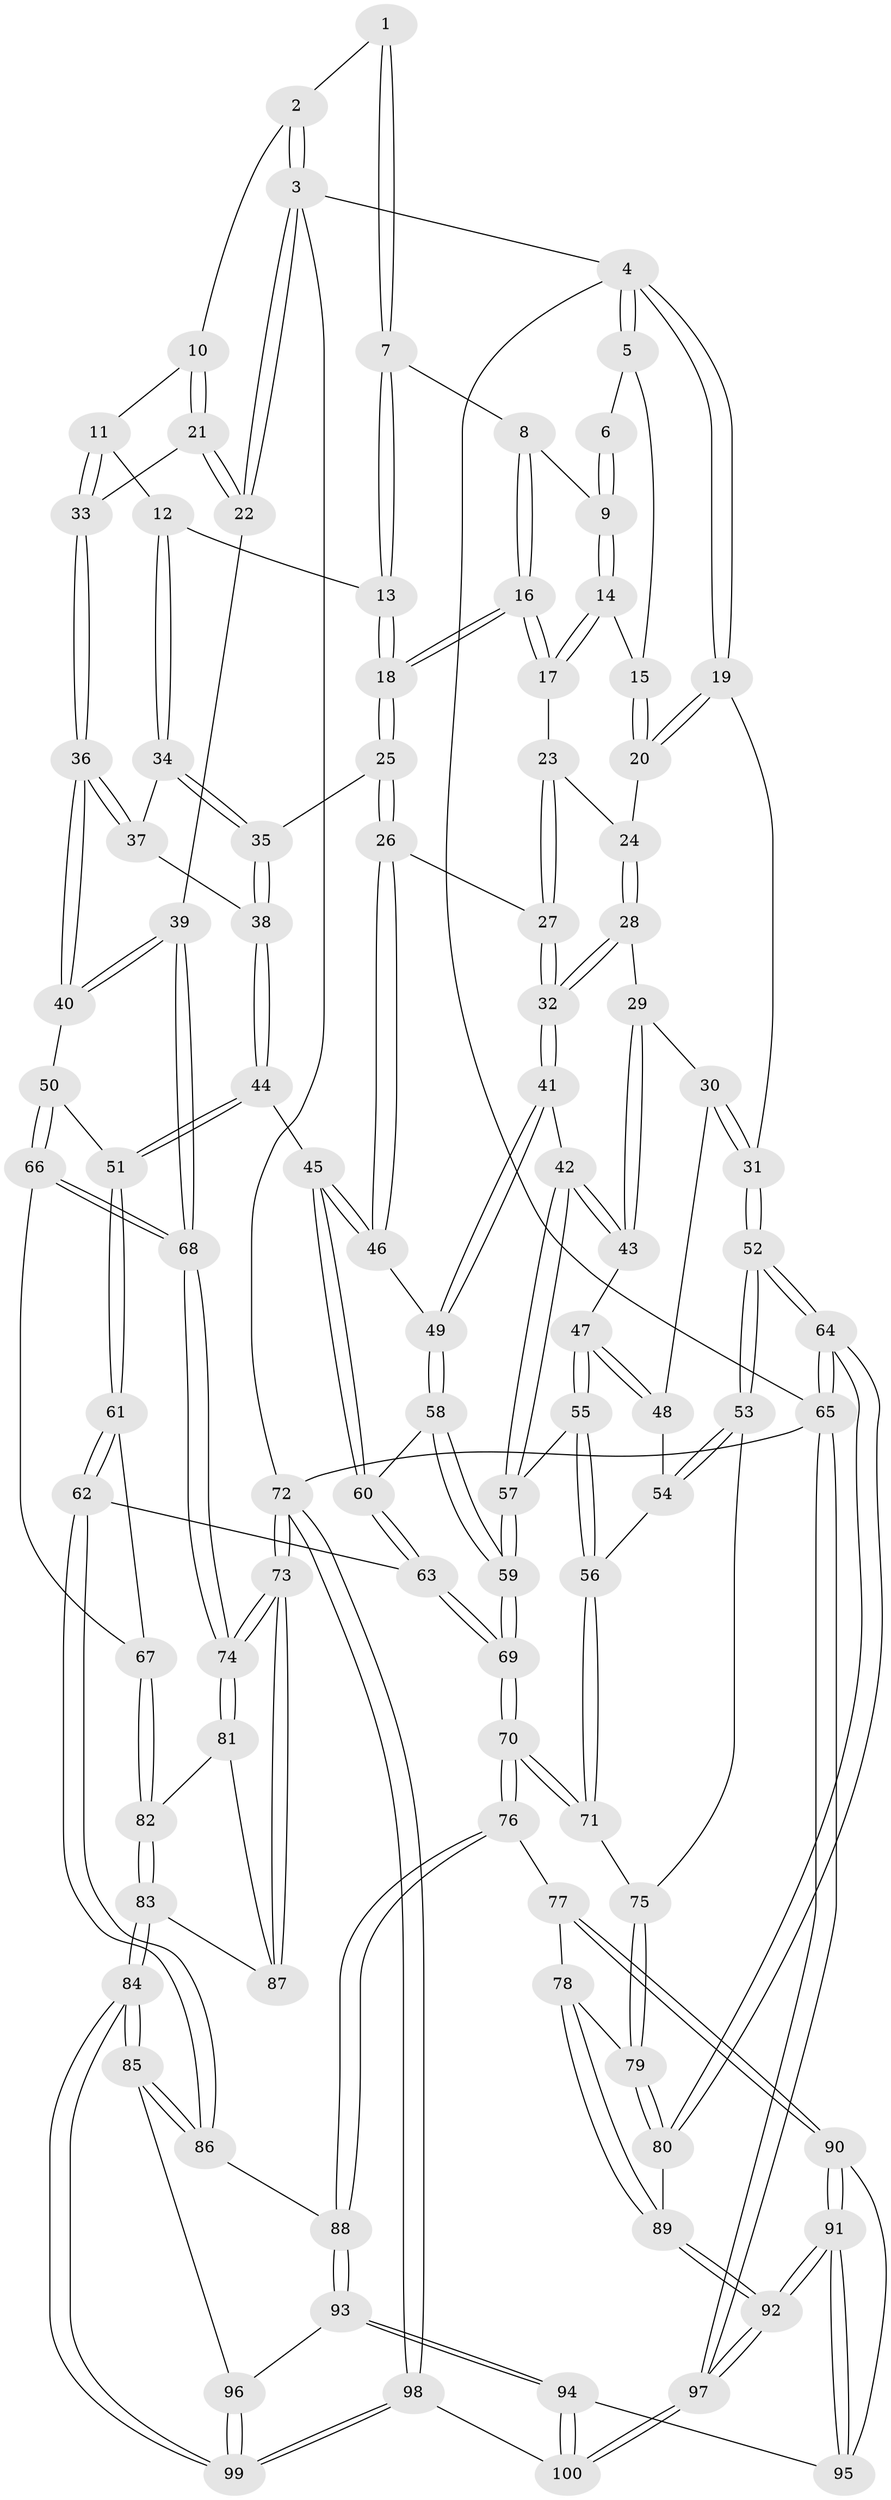 // coarse degree distribution, {3: 0.13114754098360656, 5: 0.3442622950819672, 6: 0.11475409836065574, 4: 0.3770491803278688, 7: 0.01639344262295082, 2: 0.01639344262295082}
// Generated by graph-tools (version 1.1) at 2025/24/03/03/25 07:24:34]
// undirected, 100 vertices, 247 edges
graph export_dot {
graph [start="1"]
  node [color=gray90,style=filled];
  1 [pos="+0.6435715161451842+0"];
  2 [pos="+0.78474083578886+0"];
  3 [pos="+1+0"];
  4 [pos="+0+0"];
  5 [pos="+0.36183431940304916+0"];
  6 [pos="+0.3799933650623258+0"];
  7 [pos="+0.6249730767984342+0"];
  8 [pos="+0.5340182179732221+0.08653340116541326"];
  9 [pos="+0.5013497167071861+0.08221786292746171"];
  10 [pos="+0.8398884867782973+0.057752522572366745"];
  11 [pos="+0.7433687451793969+0.15869352889354704"];
  12 [pos="+0.7158237978079353+0.16593686839151786"];
  13 [pos="+0.6800083865482539+0.15471998994527256"];
  14 [pos="+0.4100702677923867+0.1235571352789736"];
  15 [pos="+0.33867712666338023+0.025507002826419593"];
  16 [pos="+0.5617095499171477+0.2011366108639853"];
  17 [pos="+0.41415353323724147+0.1464758546729419"];
  18 [pos="+0.5709375509966315+0.2111362869279895"];
  19 [pos="+0+0"];
  20 [pos="+0.2368736430338308+0.1247677995709084"];
  21 [pos="+0.9823024748043512+0.1578715256274268"];
  22 [pos="+1+0.11485827524764035"];
  23 [pos="+0.4015399800370599+0.17473528760210194"];
  24 [pos="+0.2450525430392085+0.1679585825508741"];
  25 [pos="+0.5557469819334365+0.27902291889727254"];
  26 [pos="+0.5483423891150305+0.28832656654829375"];
  27 [pos="+0.3759911672462702+0.2943519166252238"];
  28 [pos="+0.24525071066439785+0.256512616102496"];
  29 [pos="+0.19863753254834282+0.28479227312155897"];
  30 [pos="+0.17874752127529295+0.2925084467078347"];
  31 [pos="+0+0.16876914599225906"];
  32 [pos="+0.3701615716312722+0.2989635759288269"];
  33 [pos="+0.8816329318771794+0.26365849777828715"];
  34 [pos="+0.7244063685610297+0.2792230848536303"];
  35 [pos="+0.6392060629225177+0.30416112236016624"];
  36 [pos="+0.8634384013191019+0.3455365555700381"];
  37 [pos="+0.7348462722671562+0.29281550044266863"];
  38 [pos="+0.6885772633175531+0.3858507112269016"];
  39 [pos="+1+0.3690192598060766"];
  40 [pos="+0.87544619080468+0.3967167207139811"];
  41 [pos="+0.3685464437014783+0.3725852148579242"];
  42 [pos="+0.29865248588669335+0.44394085493617286"];
  43 [pos="+0.2984917001955615+0.44387616833057475"];
  44 [pos="+0.6893158735801542+0.44104351365577843"];
  45 [pos="+0.6512192781084921+0.4574714113559374"];
  46 [pos="+0.5516345050635891+0.335555124789908"];
  47 [pos="+0.19728014187776313+0.42604789550323496"];
  48 [pos="+0.17062267249424143+0.408198094618791"];
  49 [pos="+0.4693985298048098+0.45564117473398497"];
  50 [pos="+0.8442686842065381+0.45911181780137833"];
  51 [pos="+0.8434283794836559+0.4593547797296944"];
  52 [pos="+0+0.47920794335769273"];
  53 [pos="+0+0.49011298768390715"];
  54 [pos="+0.1500521084156898+0.42009527258650775"];
  55 [pos="+0.19311310874655427+0.5465689400435858"];
  56 [pos="+0.15757920083323082+0.5662057657487117"];
  57 [pos="+0.3037847972172434+0.5302513218382257"];
  58 [pos="+0.4863258848685977+0.5146940472207663"];
  59 [pos="+0.35173469215893255+0.5843528095470205"];
  60 [pos="+0.5806653570332598+0.5582202899815268"];
  61 [pos="+0.6954014734121127+0.6692445473201866"];
  62 [pos="+0.6277382686951417+0.6853063377691279"];
  63 [pos="+0.6210580320061523+0.6782199231086198"];
  64 [pos="+0+0.9356585637175012"];
  65 [pos="+0+1"];
  66 [pos="+0.9455152633229327+0.6051277067941605"];
  67 [pos="+0.822460199737768+0.6975880397588718"];
  68 [pos="+1+0.6980717522888454"];
  69 [pos="+0.33822376654143377+0.7092986739985457"];
  70 [pos="+0.33519817391975254+0.7136692812806031"];
  71 [pos="+0.1411337030672006+0.5803720511524855"];
  72 [pos="+1+1"];
  73 [pos="+1+0.8910699287627798"];
  74 [pos="+1+0.7101210865012928"];
  75 [pos="+0.0820660749661611+0.5996492206488451"];
  76 [pos="+0.32887725726011585+0.7309844684461269"];
  77 [pos="+0.23881485935318772+0.7969420607995502"];
  78 [pos="+0.22652718236524824+0.795991591067143"];
  79 [pos="+0.10163543229571417+0.6702085547373372"];
  80 [pos="+0+0.8454431911841549"];
  81 [pos="+0.9026629236665988+0.7758409732097953"];
  82 [pos="+0.8346729684782052+0.7358823016241038"];
  83 [pos="+0.7913773932987124+0.9037392863364667"];
  84 [pos="+0.7653596195430465+0.9291836711153586"];
  85 [pos="+0.6638847552306126+0.8371189422268941"];
  86 [pos="+0.6271370825934524+0.701312892695742"];
  87 [pos="+0.8841283199288906+0.866564091161291"];
  88 [pos="+0.44509176658953037+0.8554759752677008"];
  89 [pos="+0.10720437769044965+0.8562681447290634"];
  90 [pos="+0.2525960712723272+0.8545117860659717"];
  91 [pos="+0.20637166308914884+1"];
  92 [pos="+0.17387721925626282+1"];
  93 [pos="+0.4677381778416037+0.9616095057858929"];
  94 [pos="+0.4666618746787604+0.9638552557968616"];
  95 [pos="+0.3496636916152048+0.9369005243286727"];
  96 [pos="+0.49721937430689944+0.9497005415073265"];
  97 [pos="+0.13949736625612624+1"];
  98 [pos="+0.8410345300858579+1"];
  99 [pos="+0.7730351105087452+1"];
  100 [pos="+0.45777125262628654+1"];
  1 -- 2;
  1 -- 7;
  1 -- 7;
  2 -- 3;
  2 -- 3;
  2 -- 10;
  3 -- 4;
  3 -- 22;
  3 -- 22;
  3 -- 72;
  4 -- 5;
  4 -- 5;
  4 -- 19;
  4 -- 19;
  4 -- 65;
  5 -- 6;
  5 -- 15;
  6 -- 9;
  6 -- 9;
  7 -- 8;
  7 -- 13;
  7 -- 13;
  8 -- 9;
  8 -- 16;
  8 -- 16;
  9 -- 14;
  9 -- 14;
  10 -- 11;
  10 -- 21;
  10 -- 21;
  11 -- 12;
  11 -- 33;
  11 -- 33;
  12 -- 13;
  12 -- 34;
  12 -- 34;
  13 -- 18;
  13 -- 18;
  14 -- 15;
  14 -- 17;
  14 -- 17;
  15 -- 20;
  15 -- 20;
  16 -- 17;
  16 -- 17;
  16 -- 18;
  16 -- 18;
  17 -- 23;
  18 -- 25;
  18 -- 25;
  19 -- 20;
  19 -- 20;
  19 -- 31;
  20 -- 24;
  21 -- 22;
  21 -- 22;
  21 -- 33;
  22 -- 39;
  23 -- 24;
  23 -- 27;
  23 -- 27;
  24 -- 28;
  24 -- 28;
  25 -- 26;
  25 -- 26;
  25 -- 35;
  26 -- 27;
  26 -- 46;
  26 -- 46;
  27 -- 32;
  27 -- 32;
  28 -- 29;
  28 -- 32;
  28 -- 32;
  29 -- 30;
  29 -- 43;
  29 -- 43;
  30 -- 31;
  30 -- 31;
  30 -- 48;
  31 -- 52;
  31 -- 52;
  32 -- 41;
  32 -- 41;
  33 -- 36;
  33 -- 36;
  34 -- 35;
  34 -- 35;
  34 -- 37;
  35 -- 38;
  35 -- 38;
  36 -- 37;
  36 -- 37;
  36 -- 40;
  36 -- 40;
  37 -- 38;
  38 -- 44;
  38 -- 44;
  39 -- 40;
  39 -- 40;
  39 -- 68;
  39 -- 68;
  40 -- 50;
  41 -- 42;
  41 -- 49;
  41 -- 49;
  42 -- 43;
  42 -- 43;
  42 -- 57;
  42 -- 57;
  43 -- 47;
  44 -- 45;
  44 -- 51;
  44 -- 51;
  45 -- 46;
  45 -- 46;
  45 -- 60;
  45 -- 60;
  46 -- 49;
  47 -- 48;
  47 -- 48;
  47 -- 55;
  47 -- 55;
  48 -- 54;
  49 -- 58;
  49 -- 58;
  50 -- 51;
  50 -- 66;
  50 -- 66;
  51 -- 61;
  51 -- 61;
  52 -- 53;
  52 -- 53;
  52 -- 64;
  52 -- 64;
  53 -- 54;
  53 -- 54;
  53 -- 75;
  54 -- 56;
  55 -- 56;
  55 -- 56;
  55 -- 57;
  56 -- 71;
  56 -- 71;
  57 -- 59;
  57 -- 59;
  58 -- 59;
  58 -- 59;
  58 -- 60;
  59 -- 69;
  59 -- 69;
  60 -- 63;
  60 -- 63;
  61 -- 62;
  61 -- 62;
  61 -- 67;
  62 -- 63;
  62 -- 86;
  62 -- 86;
  63 -- 69;
  63 -- 69;
  64 -- 65;
  64 -- 65;
  64 -- 80;
  64 -- 80;
  65 -- 97;
  65 -- 97;
  65 -- 72;
  66 -- 67;
  66 -- 68;
  66 -- 68;
  67 -- 82;
  67 -- 82;
  68 -- 74;
  68 -- 74;
  69 -- 70;
  69 -- 70;
  70 -- 71;
  70 -- 71;
  70 -- 76;
  70 -- 76;
  71 -- 75;
  72 -- 73;
  72 -- 73;
  72 -- 98;
  72 -- 98;
  73 -- 74;
  73 -- 74;
  73 -- 87;
  73 -- 87;
  74 -- 81;
  74 -- 81;
  75 -- 79;
  75 -- 79;
  76 -- 77;
  76 -- 88;
  76 -- 88;
  77 -- 78;
  77 -- 90;
  77 -- 90;
  78 -- 79;
  78 -- 89;
  78 -- 89;
  79 -- 80;
  79 -- 80;
  80 -- 89;
  81 -- 82;
  81 -- 87;
  82 -- 83;
  82 -- 83;
  83 -- 84;
  83 -- 84;
  83 -- 87;
  84 -- 85;
  84 -- 85;
  84 -- 99;
  84 -- 99;
  85 -- 86;
  85 -- 86;
  85 -- 96;
  86 -- 88;
  88 -- 93;
  88 -- 93;
  89 -- 92;
  89 -- 92;
  90 -- 91;
  90 -- 91;
  90 -- 95;
  91 -- 92;
  91 -- 92;
  91 -- 95;
  91 -- 95;
  92 -- 97;
  92 -- 97;
  93 -- 94;
  93 -- 94;
  93 -- 96;
  94 -- 95;
  94 -- 100;
  94 -- 100;
  96 -- 99;
  96 -- 99;
  97 -- 100;
  97 -- 100;
  98 -- 99;
  98 -- 99;
  98 -- 100;
}
